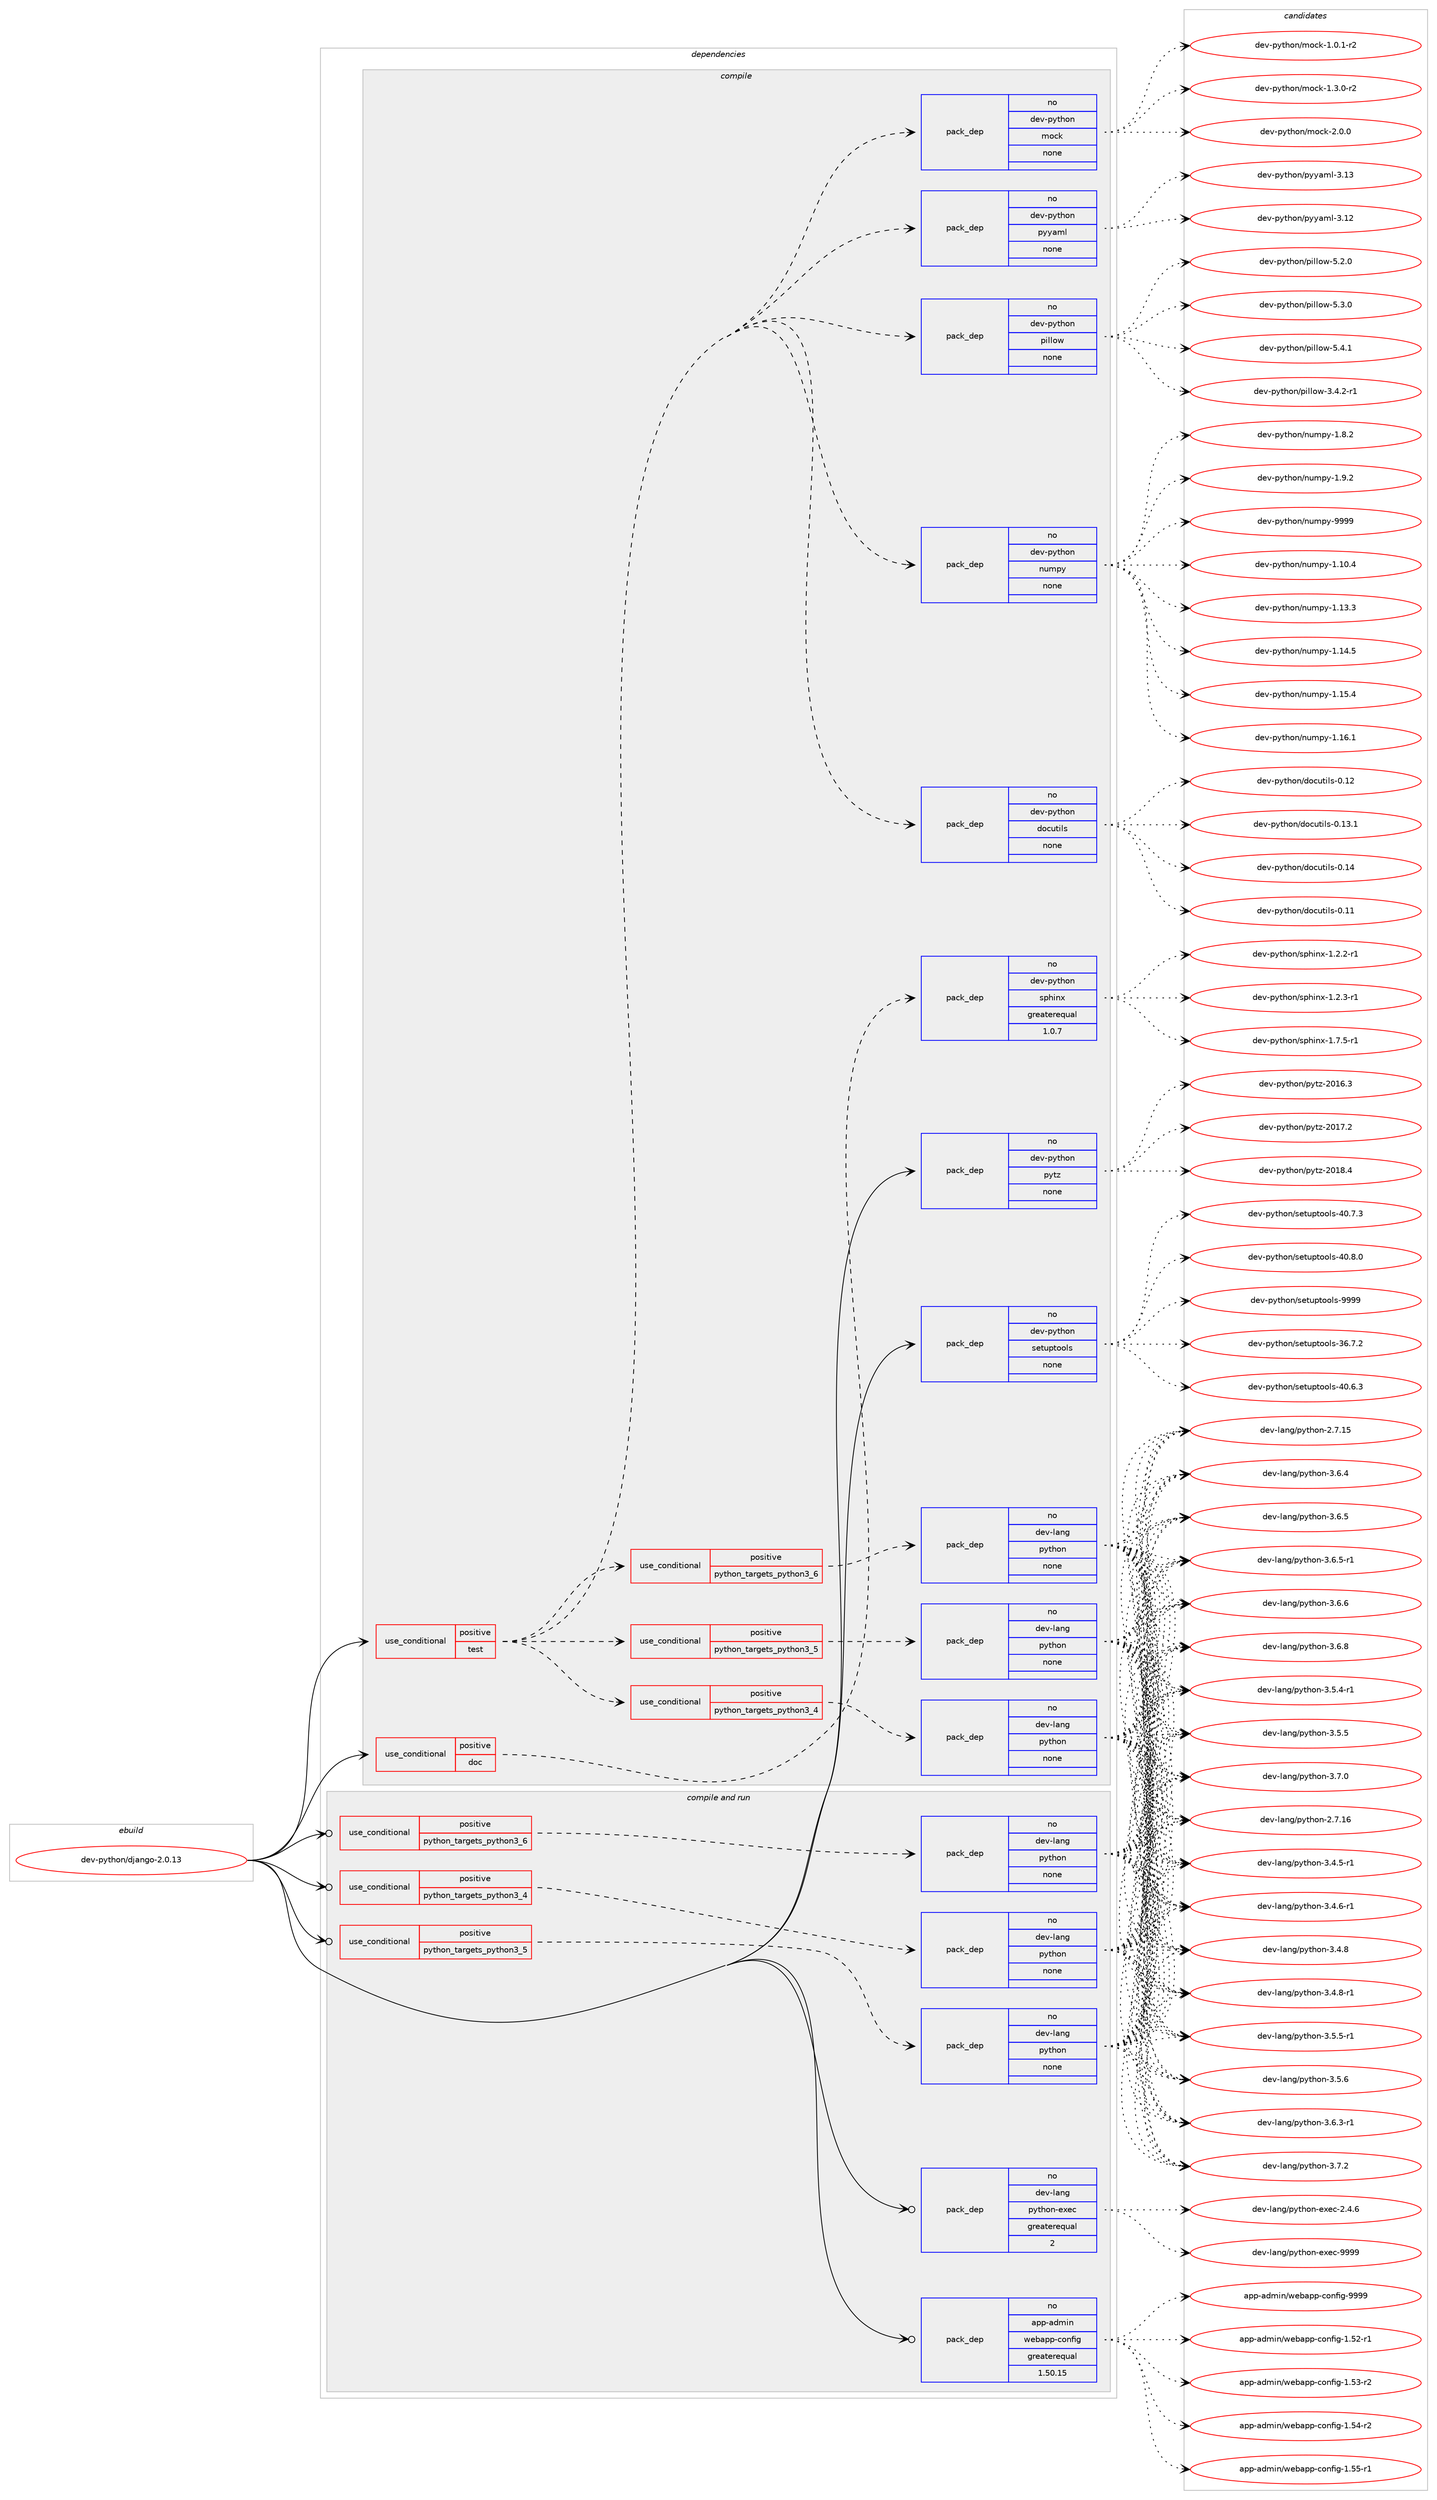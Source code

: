 digraph prolog {

# *************
# Graph options
# *************

newrank=true;
concentrate=true;
compound=true;
graph [rankdir=LR,fontname=Helvetica,fontsize=10,ranksep=1.5];#, ranksep=2.5, nodesep=0.2];
edge  [arrowhead=vee];
node  [fontname=Helvetica,fontsize=10];

# **********
# The ebuild
# **********

subgraph cluster_leftcol {
color=gray;
rank=same;
label=<<i>ebuild</i>>;
id [label="dev-python/django-2.0.13", color=red, width=4, href="../dev-python/django-2.0.13.svg"];
}

# ****************
# The dependencies
# ****************

subgraph cluster_midcol {
color=gray;
label=<<i>dependencies</i>>;
subgraph cluster_compile {
fillcolor="#eeeeee";
style=filled;
label=<<i>compile</i>>;
subgraph cond373307 {
dependency1406072 [label=<<TABLE BORDER="0" CELLBORDER="1" CELLSPACING="0" CELLPADDING="4"><TR><TD ROWSPAN="3" CELLPADDING="10">use_conditional</TD></TR><TR><TD>positive</TD></TR><TR><TD>doc</TD></TR></TABLE>>, shape=none, color=red];
subgraph pack1009509 {
dependency1406073 [label=<<TABLE BORDER="0" CELLBORDER="1" CELLSPACING="0" CELLPADDING="4" WIDTH="220"><TR><TD ROWSPAN="6" CELLPADDING="30">pack_dep</TD></TR><TR><TD WIDTH="110">no</TD></TR><TR><TD>dev-python</TD></TR><TR><TD>sphinx</TD></TR><TR><TD>greaterequal</TD></TR><TR><TD>1.0.7</TD></TR></TABLE>>, shape=none, color=blue];
}
dependency1406072:e -> dependency1406073:w [weight=20,style="dashed",arrowhead="vee"];
}
id:e -> dependency1406072:w [weight=20,style="solid",arrowhead="vee"];
subgraph cond373308 {
dependency1406074 [label=<<TABLE BORDER="0" CELLBORDER="1" CELLSPACING="0" CELLPADDING="4"><TR><TD ROWSPAN="3" CELLPADDING="10">use_conditional</TD></TR><TR><TD>positive</TD></TR><TR><TD>test</TD></TR></TABLE>>, shape=none, color=red];
subgraph cond373309 {
dependency1406075 [label=<<TABLE BORDER="0" CELLBORDER="1" CELLSPACING="0" CELLPADDING="4"><TR><TD ROWSPAN="3" CELLPADDING="10">use_conditional</TD></TR><TR><TD>positive</TD></TR><TR><TD>python_targets_python3_4</TD></TR></TABLE>>, shape=none, color=red];
subgraph pack1009510 {
dependency1406076 [label=<<TABLE BORDER="0" CELLBORDER="1" CELLSPACING="0" CELLPADDING="4" WIDTH="220"><TR><TD ROWSPAN="6" CELLPADDING="30">pack_dep</TD></TR><TR><TD WIDTH="110">no</TD></TR><TR><TD>dev-lang</TD></TR><TR><TD>python</TD></TR><TR><TD>none</TD></TR><TR><TD></TD></TR></TABLE>>, shape=none, color=blue];
}
dependency1406075:e -> dependency1406076:w [weight=20,style="dashed",arrowhead="vee"];
}
dependency1406074:e -> dependency1406075:w [weight=20,style="dashed",arrowhead="vee"];
subgraph cond373310 {
dependency1406077 [label=<<TABLE BORDER="0" CELLBORDER="1" CELLSPACING="0" CELLPADDING="4"><TR><TD ROWSPAN="3" CELLPADDING="10">use_conditional</TD></TR><TR><TD>positive</TD></TR><TR><TD>python_targets_python3_5</TD></TR></TABLE>>, shape=none, color=red];
subgraph pack1009511 {
dependency1406078 [label=<<TABLE BORDER="0" CELLBORDER="1" CELLSPACING="0" CELLPADDING="4" WIDTH="220"><TR><TD ROWSPAN="6" CELLPADDING="30">pack_dep</TD></TR><TR><TD WIDTH="110">no</TD></TR><TR><TD>dev-lang</TD></TR><TR><TD>python</TD></TR><TR><TD>none</TD></TR><TR><TD></TD></TR></TABLE>>, shape=none, color=blue];
}
dependency1406077:e -> dependency1406078:w [weight=20,style="dashed",arrowhead="vee"];
}
dependency1406074:e -> dependency1406077:w [weight=20,style="dashed",arrowhead="vee"];
subgraph cond373311 {
dependency1406079 [label=<<TABLE BORDER="0" CELLBORDER="1" CELLSPACING="0" CELLPADDING="4"><TR><TD ROWSPAN="3" CELLPADDING="10">use_conditional</TD></TR><TR><TD>positive</TD></TR><TR><TD>python_targets_python3_6</TD></TR></TABLE>>, shape=none, color=red];
subgraph pack1009512 {
dependency1406080 [label=<<TABLE BORDER="0" CELLBORDER="1" CELLSPACING="0" CELLPADDING="4" WIDTH="220"><TR><TD ROWSPAN="6" CELLPADDING="30">pack_dep</TD></TR><TR><TD WIDTH="110">no</TD></TR><TR><TD>dev-lang</TD></TR><TR><TD>python</TD></TR><TR><TD>none</TD></TR><TR><TD></TD></TR></TABLE>>, shape=none, color=blue];
}
dependency1406079:e -> dependency1406080:w [weight=20,style="dashed",arrowhead="vee"];
}
dependency1406074:e -> dependency1406079:w [weight=20,style="dashed",arrowhead="vee"];
subgraph pack1009513 {
dependency1406081 [label=<<TABLE BORDER="0" CELLBORDER="1" CELLSPACING="0" CELLPADDING="4" WIDTH="220"><TR><TD ROWSPAN="6" CELLPADDING="30">pack_dep</TD></TR><TR><TD WIDTH="110">no</TD></TR><TR><TD>dev-python</TD></TR><TR><TD>docutils</TD></TR><TR><TD>none</TD></TR><TR><TD></TD></TR></TABLE>>, shape=none, color=blue];
}
dependency1406074:e -> dependency1406081:w [weight=20,style="dashed",arrowhead="vee"];
subgraph pack1009514 {
dependency1406082 [label=<<TABLE BORDER="0" CELLBORDER="1" CELLSPACING="0" CELLPADDING="4" WIDTH="220"><TR><TD ROWSPAN="6" CELLPADDING="30">pack_dep</TD></TR><TR><TD WIDTH="110">no</TD></TR><TR><TD>dev-python</TD></TR><TR><TD>numpy</TD></TR><TR><TD>none</TD></TR><TR><TD></TD></TR></TABLE>>, shape=none, color=blue];
}
dependency1406074:e -> dependency1406082:w [weight=20,style="dashed",arrowhead="vee"];
subgraph pack1009515 {
dependency1406083 [label=<<TABLE BORDER="0" CELLBORDER="1" CELLSPACING="0" CELLPADDING="4" WIDTH="220"><TR><TD ROWSPAN="6" CELLPADDING="30">pack_dep</TD></TR><TR><TD WIDTH="110">no</TD></TR><TR><TD>dev-python</TD></TR><TR><TD>pillow</TD></TR><TR><TD>none</TD></TR><TR><TD></TD></TR></TABLE>>, shape=none, color=blue];
}
dependency1406074:e -> dependency1406083:w [weight=20,style="dashed",arrowhead="vee"];
subgraph pack1009516 {
dependency1406084 [label=<<TABLE BORDER="0" CELLBORDER="1" CELLSPACING="0" CELLPADDING="4" WIDTH="220"><TR><TD ROWSPAN="6" CELLPADDING="30">pack_dep</TD></TR><TR><TD WIDTH="110">no</TD></TR><TR><TD>dev-python</TD></TR><TR><TD>pyyaml</TD></TR><TR><TD>none</TD></TR><TR><TD></TD></TR></TABLE>>, shape=none, color=blue];
}
dependency1406074:e -> dependency1406084:w [weight=20,style="dashed",arrowhead="vee"];
subgraph pack1009517 {
dependency1406085 [label=<<TABLE BORDER="0" CELLBORDER="1" CELLSPACING="0" CELLPADDING="4" WIDTH="220"><TR><TD ROWSPAN="6" CELLPADDING="30">pack_dep</TD></TR><TR><TD WIDTH="110">no</TD></TR><TR><TD>dev-python</TD></TR><TR><TD>mock</TD></TR><TR><TD>none</TD></TR><TR><TD></TD></TR></TABLE>>, shape=none, color=blue];
}
dependency1406074:e -> dependency1406085:w [weight=20,style="dashed",arrowhead="vee"];
}
id:e -> dependency1406074:w [weight=20,style="solid",arrowhead="vee"];
subgraph pack1009518 {
dependency1406086 [label=<<TABLE BORDER="0" CELLBORDER="1" CELLSPACING="0" CELLPADDING="4" WIDTH="220"><TR><TD ROWSPAN="6" CELLPADDING="30">pack_dep</TD></TR><TR><TD WIDTH="110">no</TD></TR><TR><TD>dev-python</TD></TR><TR><TD>pytz</TD></TR><TR><TD>none</TD></TR><TR><TD></TD></TR></TABLE>>, shape=none, color=blue];
}
id:e -> dependency1406086:w [weight=20,style="solid",arrowhead="vee"];
subgraph pack1009519 {
dependency1406087 [label=<<TABLE BORDER="0" CELLBORDER="1" CELLSPACING="0" CELLPADDING="4" WIDTH="220"><TR><TD ROWSPAN="6" CELLPADDING="30">pack_dep</TD></TR><TR><TD WIDTH="110">no</TD></TR><TR><TD>dev-python</TD></TR><TR><TD>setuptools</TD></TR><TR><TD>none</TD></TR><TR><TD></TD></TR></TABLE>>, shape=none, color=blue];
}
id:e -> dependency1406087:w [weight=20,style="solid",arrowhead="vee"];
}
subgraph cluster_compileandrun {
fillcolor="#eeeeee";
style=filled;
label=<<i>compile and run</i>>;
subgraph cond373312 {
dependency1406088 [label=<<TABLE BORDER="0" CELLBORDER="1" CELLSPACING="0" CELLPADDING="4"><TR><TD ROWSPAN="3" CELLPADDING="10">use_conditional</TD></TR><TR><TD>positive</TD></TR><TR><TD>python_targets_python3_4</TD></TR></TABLE>>, shape=none, color=red];
subgraph pack1009520 {
dependency1406089 [label=<<TABLE BORDER="0" CELLBORDER="1" CELLSPACING="0" CELLPADDING="4" WIDTH="220"><TR><TD ROWSPAN="6" CELLPADDING="30">pack_dep</TD></TR><TR><TD WIDTH="110">no</TD></TR><TR><TD>dev-lang</TD></TR><TR><TD>python</TD></TR><TR><TD>none</TD></TR><TR><TD></TD></TR></TABLE>>, shape=none, color=blue];
}
dependency1406088:e -> dependency1406089:w [weight=20,style="dashed",arrowhead="vee"];
}
id:e -> dependency1406088:w [weight=20,style="solid",arrowhead="odotvee"];
subgraph cond373313 {
dependency1406090 [label=<<TABLE BORDER="0" CELLBORDER="1" CELLSPACING="0" CELLPADDING="4"><TR><TD ROWSPAN="3" CELLPADDING="10">use_conditional</TD></TR><TR><TD>positive</TD></TR><TR><TD>python_targets_python3_5</TD></TR></TABLE>>, shape=none, color=red];
subgraph pack1009521 {
dependency1406091 [label=<<TABLE BORDER="0" CELLBORDER="1" CELLSPACING="0" CELLPADDING="4" WIDTH="220"><TR><TD ROWSPAN="6" CELLPADDING="30">pack_dep</TD></TR><TR><TD WIDTH="110">no</TD></TR><TR><TD>dev-lang</TD></TR><TR><TD>python</TD></TR><TR><TD>none</TD></TR><TR><TD></TD></TR></TABLE>>, shape=none, color=blue];
}
dependency1406090:e -> dependency1406091:w [weight=20,style="dashed",arrowhead="vee"];
}
id:e -> dependency1406090:w [weight=20,style="solid",arrowhead="odotvee"];
subgraph cond373314 {
dependency1406092 [label=<<TABLE BORDER="0" CELLBORDER="1" CELLSPACING="0" CELLPADDING="4"><TR><TD ROWSPAN="3" CELLPADDING="10">use_conditional</TD></TR><TR><TD>positive</TD></TR><TR><TD>python_targets_python3_6</TD></TR></TABLE>>, shape=none, color=red];
subgraph pack1009522 {
dependency1406093 [label=<<TABLE BORDER="0" CELLBORDER="1" CELLSPACING="0" CELLPADDING="4" WIDTH="220"><TR><TD ROWSPAN="6" CELLPADDING="30">pack_dep</TD></TR><TR><TD WIDTH="110">no</TD></TR><TR><TD>dev-lang</TD></TR><TR><TD>python</TD></TR><TR><TD>none</TD></TR><TR><TD></TD></TR></TABLE>>, shape=none, color=blue];
}
dependency1406092:e -> dependency1406093:w [weight=20,style="dashed",arrowhead="vee"];
}
id:e -> dependency1406092:w [weight=20,style="solid",arrowhead="odotvee"];
subgraph pack1009523 {
dependency1406094 [label=<<TABLE BORDER="0" CELLBORDER="1" CELLSPACING="0" CELLPADDING="4" WIDTH="220"><TR><TD ROWSPAN="6" CELLPADDING="30">pack_dep</TD></TR><TR><TD WIDTH="110">no</TD></TR><TR><TD>app-admin</TD></TR><TR><TD>webapp-config</TD></TR><TR><TD>greaterequal</TD></TR><TR><TD>1.50.15</TD></TR></TABLE>>, shape=none, color=blue];
}
id:e -> dependency1406094:w [weight=20,style="solid",arrowhead="odotvee"];
subgraph pack1009524 {
dependency1406095 [label=<<TABLE BORDER="0" CELLBORDER="1" CELLSPACING="0" CELLPADDING="4" WIDTH="220"><TR><TD ROWSPAN="6" CELLPADDING="30">pack_dep</TD></TR><TR><TD WIDTH="110">no</TD></TR><TR><TD>dev-lang</TD></TR><TR><TD>python-exec</TD></TR><TR><TD>greaterequal</TD></TR><TR><TD>2</TD></TR></TABLE>>, shape=none, color=blue];
}
id:e -> dependency1406095:w [weight=20,style="solid",arrowhead="odotvee"];
}
subgraph cluster_run {
fillcolor="#eeeeee";
style=filled;
label=<<i>run</i>>;
}
}

# **************
# The candidates
# **************

subgraph cluster_choices {
rank=same;
color=gray;
label=<<i>candidates</i>>;

subgraph choice1009509 {
color=black;
nodesep=1;
choice10010111845112121116104111110471151121041051101204549465046504511449 [label="dev-python/sphinx-1.2.2-r1", color=red, width=4,href="../dev-python/sphinx-1.2.2-r1.svg"];
choice10010111845112121116104111110471151121041051101204549465046514511449 [label="dev-python/sphinx-1.2.3-r1", color=red, width=4,href="../dev-python/sphinx-1.2.3-r1.svg"];
choice10010111845112121116104111110471151121041051101204549465546534511449 [label="dev-python/sphinx-1.7.5-r1", color=red, width=4,href="../dev-python/sphinx-1.7.5-r1.svg"];
dependency1406073:e -> choice10010111845112121116104111110471151121041051101204549465046504511449:w [style=dotted,weight="100"];
dependency1406073:e -> choice10010111845112121116104111110471151121041051101204549465046514511449:w [style=dotted,weight="100"];
dependency1406073:e -> choice10010111845112121116104111110471151121041051101204549465546534511449:w [style=dotted,weight="100"];
}
subgraph choice1009510 {
color=black;
nodesep=1;
choice10010111845108971101034711212111610411111045504655464953 [label="dev-lang/python-2.7.15", color=red, width=4,href="../dev-lang/python-2.7.15.svg"];
choice10010111845108971101034711212111610411111045504655464954 [label="dev-lang/python-2.7.16", color=red, width=4,href="../dev-lang/python-2.7.16.svg"];
choice1001011184510897110103471121211161041111104551465246534511449 [label="dev-lang/python-3.4.5-r1", color=red, width=4,href="../dev-lang/python-3.4.5-r1.svg"];
choice1001011184510897110103471121211161041111104551465246544511449 [label="dev-lang/python-3.4.6-r1", color=red, width=4,href="../dev-lang/python-3.4.6-r1.svg"];
choice100101118451089711010347112121116104111110455146524656 [label="dev-lang/python-3.4.8", color=red, width=4,href="../dev-lang/python-3.4.8.svg"];
choice1001011184510897110103471121211161041111104551465246564511449 [label="dev-lang/python-3.4.8-r1", color=red, width=4,href="../dev-lang/python-3.4.8-r1.svg"];
choice1001011184510897110103471121211161041111104551465346524511449 [label="dev-lang/python-3.5.4-r1", color=red, width=4,href="../dev-lang/python-3.5.4-r1.svg"];
choice100101118451089711010347112121116104111110455146534653 [label="dev-lang/python-3.5.5", color=red, width=4,href="../dev-lang/python-3.5.5.svg"];
choice1001011184510897110103471121211161041111104551465346534511449 [label="dev-lang/python-3.5.5-r1", color=red, width=4,href="../dev-lang/python-3.5.5-r1.svg"];
choice100101118451089711010347112121116104111110455146534654 [label="dev-lang/python-3.5.6", color=red, width=4,href="../dev-lang/python-3.5.6.svg"];
choice1001011184510897110103471121211161041111104551465446514511449 [label="dev-lang/python-3.6.3-r1", color=red, width=4,href="../dev-lang/python-3.6.3-r1.svg"];
choice100101118451089711010347112121116104111110455146544652 [label="dev-lang/python-3.6.4", color=red, width=4,href="../dev-lang/python-3.6.4.svg"];
choice100101118451089711010347112121116104111110455146544653 [label="dev-lang/python-3.6.5", color=red, width=4,href="../dev-lang/python-3.6.5.svg"];
choice1001011184510897110103471121211161041111104551465446534511449 [label="dev-lang/python-3.6.5-r1", color=red, width=4,href="../dev-lang/python-3.6.5-r1.svg"];
choice100101118451089711010347112121116104111110455146544654 [label="dev-lang/python-3.6.6", color=red, width=4,href="../dev-lang/python-3.6.6.svg"];
choice100101118451089711010347112121116104111110455146544656 [label="dev-lang/python-3.6.8", color=red, width=4,href="../dev-lang/python-3.6.8.svg"];
choice100101118451089711010347112121116104111110455146554648 [label="dev-lang/python-3.7.0", color=red, width=4,href="../dev-lang/python-3.7.0.svg"];
choice100101118451089711010347112121116104111110455146554650 [label="dev-lang/python-3.7.2", color=red, width=4,href="../dev-lang/python-3.7.2.svg"];
dependency1406076:e -> choice10010111845108971101034711212111610411111045504655464953:w [style=dotted,weight="100"];
dependency1406076:e -> choice10010111845108971101034711212111610411111045504655464954:w [style=dotted,weight="100"];
dependency1406076:e -> choice1001011184510897110103471121211161041111104551465246534511449:w [style=dotted,weight="100"];
dependency1406076:e -> choice1001011184510897110103471121211161041111104551465246544511449:w [style=dotted,weight="100"];
dependency1406076:e -> choice100101118451089711010347112121116104111110455146524656:w [style=dotted,weight="100"];
dependency1406076:e -> choice1001011184510897110103471121211161041111104551465246564511449:w [style=dotted,weight="100"];
dependency1406076:e -> choice1001011184510897110103471121211161041111104551465346524511449:w [style=dotted,weight="100"];
dependency1406076:e -> choice100101118451089711010347112121116104111110455146534653:w [style=dotted,weight="100"];
dependency1406076:e -> choice1001011184510897110103471121211161041111104551465346534511449:w [style=dotted,weight="100"];
dependency1406076:e -> choice100101118451089711010347112121116104111110455146534654:w [style=dotted,weight="100"];
dependency1406076:e -> choice1001011184510897110103471121211161041111104551465446514511449:w [style=dotted,weight="100"];
dependency1406076:e -> choice100101118451089711010347112121116104111110455146544652:w [style=dotted,weight="100"];
dependency1406076:e -> choice100101118451089711010347112121116104111110455146544653:w [style=dotted,weight="100"];
dependency1406076:e -> choice1001011184510897110103471121211161041111104551465446534511449:w [style=dotted,weight="100"];
dependency1406076:e -> choice100101118451089711010347112121116104111110455146544654:w [style=dotted,weight="100"];
dependency1406076:e -> choice100101118451089711010347112121116104111110455146544656:w [style=dotted,weight="100"];
dependency1406076:e -> choice100101118451089711010347112121116104111110455146554648:w [style=dotted,weight="100"];
dependency1406076:e -> choice100101118451089711010347112121116104111110455146554650:w [style=dotted,weight="100"];
}
subgraph choice1009511 {
color=black;
nodesep=1;
choice10010111845108971101034711212111610411111045504655464953 [label="dev-lang/python-2.7.15", color=red, width=4,href="../dev-lang/python-2.7.15.svg"];
choice10010111845108971101034711212111610411111045504655464954 [label="dev-lang/python-2.7.16", color=red, width=4,href="../dev-lang/python-2.7.16.svg"];
choice1001011184510897110103471121211161041111104551465246534511449 [label="dev-lang/python-3.4.5-r1", color=red, width=4,href="../dev-lang/python-3.4.5-r1.svg"];
choice1001011184510897110103471121211161041111104551465246544511449 [label="dev-lang/python-3.4.6-r1", color=red, width=4,href="../dev-lang/python-3.4.6-r1.svg"];
choice100101118451089711010347112121116104111110455146524656 [label="dev-lang/python-3.4.8", color=red, width=4,href="../dev-lang/python-3.4.8.svg"];
choice1001011184510897110103471121211161041111104551465246564511449 [label="dev-lang/python-3.4.8-r1", color=red, width=4,href="../dev-lang/python-3.4.8-r1.svg"];
choice1001011184510897110103471121211161041111104551465346524511449 [label="dev-lang/python-3.5.4-r1", color=red, width=4,href="../dev-lang/python-3.5.4-r1.svg"];
choice100101118451089711010347112121116104111110455146534653 [label="dev-lang/python-3.5.5", color=red, width=4,href="../dev-lang/python-3.5.5.svg"];
choice1001011184510897110103471121211161041111104551465346534511449 [label="dev-lang/python-3.5.5-r1", color=red, width=4,href="../dev-lang/python-3.5.5-r1.svg"];
choice100101118451089711010347112121116104111110455146534654 [label="dev-lang/python-3.5.6", color=red, width=4,href="../dev-lang/python-3.5.6.svg"];
choice1001011184510897110103471121211161041111104551465446514511449 [label="dev-lang/python-3.6.3-r1", color=red, width=4,href="../dev-lang/python-3.6.3-r1.svg"];
choice100101118451089711010347112121116104111110455146544652 [label="dev-lang/python-3.6.4", color=red, width=4,href="../dev-lang/python-3.6.4.svg"];
choice100101118451089711010347112121116104111110455146544653 [label="dev-lang/python-3.6.5", color=red, width=4,href="../dev-lang/python-3.6.5.svg"];
choice1001011184510897110103471121211161041111104551465446534511449 [label="dev-lang/python-3.6.5-r1", color=red, width=4,href="../dev-lang/python-3.6.5-r1.svg"];
choice100101118451089711010347112121116104111110455146544654 [label="dev-lang/python-3.6.6", color=red, width=4,href="../dev-lang/python-3.6.6.svg"];
choice100101118451089711010347112121116104111110455146544656 [label="dev-lang/python-3.6.8", color=red, width=4,href="../dev-lang/python-3.6.8.svg"];
choice100101118451089711010347112121116104111110455146554648 [label="dev-lang/python-3.7.0", color=red, width=4,href="../dev-lang/python-3.7.0.svg"];
choice100101118451089711010347112121116104111110455146554650 [label="dev-lang/python-3.7.2", color=red, width=4,href="../dev-lang/python-3.7.2.svg"];
dependency1406078:e -> choice10010111845108971101034711212111610411111045504655464953:w [style=dotted,weight="100"];
dependency1406078:e -> choice10010111845108971101034711212111610411111045504655464954:w [style=dotted,weight="100"];
dependency1406078:e -> choice1001011184510897110103471121211161041111104551465246534511449:w [style=dotted,weight="100"];
dependency1406078:e -> choice1001011184510897110103471121211161041111104551465246544511449:w [style=dotted,weight="100"];
dependency1406078:e -> choice100101118451089711010347112121116104111110455146524656:w [style=dotted,weight="100"];
dependency1406078:e -> choice1001011184510897110103471121211161041111104551465246564511449:w [style=dotted,weight="100"];
dependency1406078:e -> choice1001011184510897110103471121211161041111104551465346524511449:w [style=dotted,weight="100"];
dependency1406078:e -> choice100101118451089711010347112121116104111110455146534653:w [style=dotted,weight="100"];
dependency1406078:e -> choice1001011184510897110103471121211161041111104551465346534511449:w [style=dotted,weight="100"];
dependency1406078:e -> choice100101118451089711010347112121116104111110455146534654:w [style=dotted,weight="100"];
dependency1406078:e -> choice1001011184510897110103471121211161041111104551465446514511449:w [style=dotted,weight="100"];
dependency1406078:e -> choice100101118451089711010347112121116104111110455146544652:w [style=dotted,weight="100"];
dependency1406078:e -> choice100101118451089711010347112121116104111110455146544653:w [style=dotted,weight="100"];
dependency1406078:e -> choice1001011184510897110103471121211161041111104551465446534511449:w [style=dotted,weight="100"];
dependency1406078:e -> choice100101118451089711010347112121116104111110455146544654:w [style=dotted,weight="100"];
dependency1406078:e -> choice100101118451089711010347112121116104111110455146544656:w [style=dotted,weight="100"];
dependency1406078:e -> choice100101118451089711010347112121116104111110455146554648:w [style=dotted,weight="100"];
dependency1406078:e -> choice100101118451089711010347112121116104111110455146554650:w [style=dotted,weight="100"];
}
subgraph choice1009512 {
color=black;
nodesep=1;
choice10010111845108971101034711212111610411111045504655464953 [label="dev-lang/python-2.7.15", color=red, width=4,href="../dev-lang/python-2.7.15.svg"];
choice10010111845108971101034711212111610411111045504655464954 [label="dev-lang/python-2.7.16", color=red, width=4,href="../dev-lang/python-2.7.16.svg"];
choice1001011184510897110103471121211161041111104551465246534511449 [label="dev-lang/python-3.4.5-r1", color=red, width=4,href="../dev-lang/python-3.4.5-r1.svg"];
choice1001011184510897110103471121211161041111104551465246544511449 [label="dev-lang/python-3.4.6-r1", color=red, width=4,href="../dev-lang/python-3.4.6-r1.svg"];
choice100101118451089711010347112121116104111110455146524656 [label="dev-lang/python-3.4.8", color=red, width=4,href="../dev-lang/python-3.4.8.svg"];
choice1001011184510897110103471121211161041111104551465246564511449 [label="dev-lang/python-3.4.8-r1", color=red, width=4,href="../dev-lang/python-3.4.8-r1.svg"];
choice1001011184510897110103471121211161041111104551465346524511449 [label="dev-lang/python-3.5.4-r1", color=red, width=4,href="../dev-lang/python-3.5.4-r1.svg"];
choice100101118451089711010347112121116104111110455146534653 [label="dev-lang/python-3.5.5", color=red, width=4,href="../dev-lang/python-3.5.5.svg"];
choice1001011184510897110103471121211161041111104551465346534511449 [label="dev-lang/python-3.5.5-r1", color=red, width=4,href="../dev-lang/python-3.5.5-r1.svg"];
choice100101118451089711010347112121116104111110455146534654 [label="dev-lang/python-3.5.6", color=red, width=4,href="../dev-lang/python-3.5.6.svg"];
choice1001011184510897110103471121211161041111104551465446514511449 [label="dev-lang/python-3.6.3-r1", color=red, width=4,href="../dev-lang/python-3.6.3-r1.svg"];
choice100101118451089711010347112121116104111110455146544652 [label="dev-lang/python-3.6.4", color=red, width=4,href="../dev-lang/python-3.6.4.svg"];
choice100101118451089711010347112121116104111110455146544653 [label="dev-lang/python-3.6.5", color=red, width=4,href="../dev-lang/python-3.6.5.svg"];
choice1001011184510897110103471121211161041111104551465446534511449 [label="dev-lang/python-3.6.5-r1", color=red, width=4,href="../dev-lang/python-3.6.5-r1.svg"];
choice100101118451089711010347112121116104111110455146544654 [label="dev-lang/python-3.6.6", color=red, width=4,href="../dev-lang/python-3.6.6.svg"];
choice100101118451089711010347112121116104111110455146544656 [label="dev-lang/python-3.6.8", color=red, width=4,href="../dev-lang/python-3.6.8.svg"];
choice100101118451089711010347112121116104111110455146554648 [label="dev-lang/python-3.7.0", color=red, width=4,href="../dev-lang/python-3.7.0.svg"];
choice100101118451089711010347112121116104111110455146554650 [label="dev-lang/python-3.7.2", color=red, width=4,href="../dev-lang/python-3.7.2.svg"];
dependency1406080:e -> choice10010111845108971101034711212111610411111045504655464953:w [style=dotted,weight="100"];
dependency1406080:e -> choice10010111845108971101034711212111610411111045504655464954:w [style=dotted,weight="100"];
dependency1406080:e -> choice1001011184510897110103471121211161041111104551465246534511449:w [style=dotted,weight="100"];
dependency1406080:e -> choice1001011184510897110103471121211161041111104551465246544511449:w [style=dotted,weight="100"];
dependency1406080:e -> choice100101118451089711010347112121116104111110455146524656:w [style=dotted,weight="100"];
dependency1406080:e -> choice1001011184510897110103471121211161041111104551465246564511449:w [style=dotted,weight="100"];
dependency1406080:e -> choice1001011184510897110103471121211161041111104551465346524511449:w [style=dotted,weight="100"];
dependency1406080:e -> choice100101118451089711010347112121116104111110455146534653:w [style=dotted,weight="100"];
dependency1406080:e -> choice1001011184510897110103471121211161041111104551465346534511449:w [style=dotted,weight="100"];
dependency1406080:e -> choice100101118451089711010347112121116104111110455146534654:w [style=dotted,weight="100"];
dependency1406080:e -> choice1001011184510897110103471121211161041111104551465446514511449:w [style=dotted,weight="100"];
dependency1406080:e -> choice100101118451089711010347112121116104111110455146544652:w [style=dotted,weight="100"];
dependency1406080:e -> choice100101118451089711010347112121116104111110455146544653:w [style=dotted,weight="100"];
dependency1406080:e -> choice1001011184510897110103471121211161041111104551465446534511449:w [style=dotted,weight="100"];
dependency1406080:e -> choice100101118451089711010347112121116104111110455146544654:w [style=dotted,weight="100"];
dependency1406080:e -> choice100101118451089711010347112121116104111110455146544656:w [style=dotted,weight="100"];
dependency1406080:e -> choice100101118451089711010347112121116104111110455146554648:w [style=dotted,weight="100"];
dependency1406080:e -> choice100101118451089711010347112121116104111110455146554650:w [style=dotted,weight="100"];
}
subgraph choice1009513 {
color=black;
nodesep=1;
choice1001011184511212111610411111047100111991171161051081154548464949 [label="dev-python/docutils-0.11", color=red, width=4,href="../dev-python/docutils-0.11.svg"];
choice1001011184511212111610411111047100111991171161051081154548464950 [label="dev-python/docutils-0.12", color=red, width=4,href="../dev-python/docutils-0.12.svg"];
choice10010111845112121116104111110471001119911711610510811545484649514649 [label="dev-python/docutils-0.13.1", color=red, width=4,href="../dev-python/docutils-0.13.1.svg"];
choice1001011184511212111610411111047100111991171161051081154548464952 [label="dev-python/docutils-0.14", color=red, width=4,href="../dev-python/docutils-0.14.svg"];
dependency1406081:e -> choice1001011184511212111610411111047100111991171161051081154548464949:w [style=dotted,weight="100"];
dependency1406081:e -> choice1001011184511212111610411111047100111991171161051081154548464950:w [style=dotted,weight="100"];
dependency1406081:e -> choice10010111845112121116104111110471001119911711610510811545484649514649:w [style=dotted,weight="100"];
dependency1406081:e -> choice1001011184511212111610411111047100111991171161051081154548464952:w [style=dotted,weight="100"];
}
subgraph choice1009514 {
color=black;
nodesep=1;
choice100101118451121211161041111104711011710911212145494649484652 [label="dev-python/numpy-1.10.4", color=red, width=4,href="../dev-python/numpy-1.10.4.svg"];
choice100101118451121211161041111104711011710911212145494649514651 [label="dev-python/numpy-1.13.3", color=red, width=4,href="../dev-python/numpy-1.13.3.svg"];
choice100101118451121211161041111104711011710911212145494649524653 [label="dev-python/numpy-1.14.5", color=red, width=4,href="../dev-python/numpy-1.14.5.svg"];
choice100101118451121211161041111104711011710911212145494649534652 [label="dev-python/numpy-1.15.4", color=red, width=4,href="../dev-python/numpy-1.15.4.svg"];
choice100101118451121211161041111104711011710911212145494649544649 [label="dev-python/numpy-1.16.1", color=red, width=4,href="../dev-python/numpy-1.16.1.svg"];
choice1001011184511212111610411111047110117109112121454946564650 [label="dev-python/numpy-1.8.2", color=red, width=4,href="../dev-python/numpy-1.8.2.svg"];
choice1001011184511212111610411111047110117109112121454946574650 [label="dev-python/numpy-1.9.2", color=red, width=4,href="../dev-python/numpy-1.9.2.svg"];
choice10010111845112121116104111110471101171091121214557575757 [label="dev-python/numpy-9999", color=red, width=4,href="../dev-python/numpy-9999.svg"];
dependency1406082:e -> choice100101118451121211161041111104711011710911212145494649484652:w [style=dotted,weight="100"];
dependency1406082:e -> choice100101118451121211161041111104711011710911212145494649514651:w [style=dotted,weight="100"];
dependency1406082:e -> choice100101118451121211161041111104711011710911212145494649524653:w [style=dotted,weight="100"];
dependency1406082:e -> choice100101118451121211161041111104711011710911212145494649534652:w [style=dotted,weight="100"];
dependency1406082:e -> choice100101118451121211161041111104711011710911212145494649544649:w [style=dotted,weight="100"];
dependency1406082:e -> choice1001011184511212111610411111047110117109112121454946564650:w [style=dotted,weight="100"];
dependency1406082:e -> choice1001011184511212111610411111047110117109112121454946574650:w [style=dotted,weight="100"];
dependency1406082:e -> choice10010111845112121116104111110471101171091121214557575757:w [style=dotted,weight="100"];
}
subgraph choice1009515 {
color=black;
nodesep=1;
choice10010111845112121116104111110471121051081081111194551465246504511449 [label="dev-python/pillow-3.4.2-r1", color=red, width=4,href="../dev-python/pillow-3.4.2-r1.svg"];
choice1001011184511212111610411111047112105108108111119455346504648 [label="dev-python/pillow-5.2.0", color=red, width=4,href="../dev-python/pillow-5.2.0.svg"];
choice1001011184511212111610411111047112105108108111119455346514648 [label="dev-python/pillow-5.3.0", color=red, width=4,href="../dev-python/pillow-5.3.0.svg"];
choice1001011184511212111610411111047112105108108111119455346524649 [label="dev-python/pillow-5.4.1", color=red, width=4,href="../dev-python/pillow-5.4.1.svg"];
dependency1406083:e -> choice10010111845112121116104111110471121051081081111194551465246504511449:w [style=dotted,weight="100"];
dependency1406083:e -> choice1001011184511212111610411111047112105108108111119455346504648:w [style=dotted,weight="100"];
dependency1406083:e -> choice1001011184511212111610411111047112105108108111119455346514648:w [style=dotted,weight="100"];
dependency1406083:e -> choice1001011184511212111610411111047112105108108111119455346524649:w [style=dotted,weight="100"];
}
subgraph choice1009516 {
color=black;
nodesep=1;
choice1001011184511212111610411111047112121121971091084551464950 [label="dev-python/pyyaml-3.12", color=red, width=4,href="../dev-python/pyyaml-3.12.svg"];
choice1001011184511212111610411111047112121121971091084551464951 [label="dev-python/pyyaml-3.13", color=red, width=4,href="../dev-python/pyyaml-3.13.svg"];
dependency1406084:e -> choice1001011184511212111610411111047112121121971091084551464950:w [style=dotted,weight="100"];
dependency1406084:e -> choice1001011184511212111610411111047112121121971091084551464951:w [style=dotted,weight="100"];
}
subgraph choice1009517 {
color=black;
nodesep=1;
choice1001011184511212111610411111047109111991074549464846494511450 [label="dev-python/mock-1.0.1-r2", color=red, width=4,href="../dev-python/mock-1.0.1-r2.svg"];
choice1001011184511212111610411111047109111991074549465146484511450 [label="dev-python/mock-1.3.0-r2", color=red, width=4,href="../dev-python/mock-1.3.0-r2.svg"];
choice100101118451121211161041111104710911199107455046484648 [label="dev-python/mock-2.0.0", color=red, width=4,href="../dev-python/mock-2.0.0.svg"];
dependency1406085:e -> choice1001011184511212111610411111047109111991074549464846494511450:w [style=dotted,weight="100"];
dependency1406085:e -> choice1001011184511212111610411111047109111991074549465146484511450:w [style=dotted,weight="100"];
dependency1406085:e -> choice100101118451121211161041111104710911199107455046484648:w [style=dotted,weight="100"];
}
subgraph choice1009518 {
color=black;
nodesep=1;
choice100101118451121211161041111104711212111612245504849544651 [label="dev-python/pytz-2016.3", color=red, width=4,href="../dev-python/pytz-2016.3.svg"];
choice100101118451121211161041111104711212111612245504849554650 [label="dev-python/pytz-2017.2", color=red, width=4,href="../dev-python/pytz-2017.2.svg"];
choice100101118451121211161041111104711212111612245504849564652 [label="dev-python/pytz-2018.4", color=red, width=4,href="../dev-python/pytz-2018.4.svg"];
dependency1406086:e -> choice100101118451121211161041111104711212111612245504849544651:w [style=dotted,weight="100"];
dependency1406086:e -> choice100101118451121211161041111104711212111612245504849554650:w [style=dotted,weight="100"];
dependency1406086:e -> choice100101118451121211161041111104711212111612245504849564652:w [style=dotted,weight="100"];
}
subgraph choice1009519 {
color=black;
nodesep=1;
choice100101118451121211161041111104711510111611711211611111110811545515446554650 [label="dev-python/setuptools-36.7.2", color=red, width=4,href="../dev-python/setuptools-36.7.2.svg"];
choice100101118451121211161041111104711510111611711211611111110811545524846544651 [label="dev-python/setuptools-40.6.3", color=red, width=4,href="../dev-python/setuptools-40.6.3.svg"];
choice100101118451121211161041111104711510111611711211611111110811545524846554651 [label="dev-python/setuptools-40.7.3", color=red, width=4,href="../dev-python/setuptools-40.7.3.svg"];
choice100101118451121211161041111104711510111611711211611111110811545524846564648 [label="dev-python/setuptools-40.8.0", color=red, width=4,href="../dev-python/setuptools-40.8.0.svg"];
choice10010111845112121116104111110471151011161171121161111111081154557575757 [label="dev-python/setuptools-9999", color=red, width=4,href="../dev-python/setuptools-9999.svg"];
dependency1406087:e -> choice100101118451121211161041111104711510111611711211611111110811545515446554650:w [style=dotted,weight="100"];
dependency1406087:e -> choice100101118451121211161041111104711510111611711211611111110811545524846544651:w [style=dotted,weight="100"];
dependency1406087:e -> choice100101118451121211161041111104711510111611711211611111110811545524846554651:w [style=dotted,weight="100"];
dependency1406087:e -> choice100101118451121211161041111104711510111611711211611111110811545524846564648:w [style=dotted,weight="100"];
dependency1406087:e -> choice10010111845112121116104111110471151011161171121161111111081154557575757:w [style=dotted,weight="100"];
}
subgraph choice1009520 {
color=black;
nodesep=1;
choice10010111845108971101034711212111610411111045504655464953 [label="dev-lang/python-2.7.15", color=red, width=4,href="../dev-lang/python-2.7.15.svg"];
choice10010111845108971101034711212111610411111045504655464954 [label="dev-lang/python-2.7.16", color=red, width=4,href="../dev-lang/python-2.7.16.svg"];
choice1001011184510897110103471121211161041111104551465246534511449 [label="dev-lang/python-3.4.5-r1", color=red, width=4,href="../dev-lang/python-3.4.5-r1.svg"];
choice1001011184510897110103471121211161041111104551465246544511449 [label="dev-lang/python-3.4.6-r1", color=red, width=4,href="../dev-lang/python-3.4.6-r1.svg"];
choice100101118451089711010347112121116104111110455146524656 [label="dev-lang/python-3.4.8", color=red, width=4,href="../dev-lang/python-3.4.8.svg"];
choice1001011184510897110103471121211161041111104551465246564511449 [label="dev-lang/python-3.4.8-r1", color=red, width=4,href="../dev-lang/python-3.4.8-r1.svg"];
choice1001011184510897110103471121211161041111104551465346524511449 [label="dev-lang/python-3.5.4-r1", color=red, width=4,href="../dev-lang/python-3.5.4-r1.svg"];
choice100101118451089711010347112121116104111110455146534653 [label="dev-lang/python-3.5.5", color=red, width=4,href="../dev-lang/python-3.5.5.svg"];
choice1001011184510897110103471121211161041111104551465346534511449 [label="dev-lang/python-3.5.5-r1", color=red, width=4,href="../dev-lang/python-3.5.5-r1.svg"];
choice100101118451089711010347112121116104111110455146534654 [label="dev-lang/python-3.5.6", color=red, width=4,href="../dev-lang/python-3.5.6.svg"];
choice1001011184510897110103471121211161041111104551465446514511449 [label="dev-lang/python-3.6.3-r1", color=red, width=4,href="../dev-lang/python-3.6.3-r1.svg"];
choice100101118451089711010347112121116104111110455146544652 [label="dev-lang/python-3.6.4", color=red, width=4,href="../dev-lang/python-3.6.4.svg"];
choice100101118451089711010347112121116104111110455146544653 [label="dev-lang/python-3.6.5", color=red, width=4,href="../dev-lang/python-3.6.5.svg"];
choice1001011184510897110103471121211161041111104551465446534511449 [label="dev-lang/python-3.6.5-r1", color=red, width=4,href="../dev-lang/python-3.6.5-r1.svg"];
choice100101118451089711010347112121116104111110455146544654 [label="dev-lang/python-3.6.6", color=red, width=4,href="../dev-lang/python-3.6.6.svg"];
choice100101118451089711010347112121116104111110455146544656 [label="dev-lang/python-3.6.8", color=red, width=4,href="../dev-lang/python-3.6.8.svg"];
choice100101118451089711010347112121116104111110455146554648 [label="dev-lang/python-3.7.0", color=red, width=4,href="../dev-lang/python-3.7.0.svg"];
choice100101118451089711010347112121116104111110455146554650 [label="dev-lang/python-3.7.2", color=red, width=4,href="../dev-lang/python-3.7.2.svg"];
dependency1406089:e -> choice10010111845108971101034711212111610411111045504655464953:w [style=dotted,weight="100"];
dependency1406089:e -> choice10010111845108971101034711212111610411111045504655464954:w [style=dotted,weight="100"];
dependency1406089:e -> choice1001011184510897110103471121211161041111104551465246534511449:w [style=dotted,weight="100"];
dependency1406089:e -> choice1001011184510897110103471121211161041111104551465246544511449:w [style=dotted,weight="100"];
dependency1406089:e -> choice100101118451089711010347112121116104111110455146524656:w [style=dotted,weight="100"];
dependency1406089:e -> choice1001011184510897110103471121211161041111104551465246564511449:w [style=dotted,weight="100"];
dependency1406089:e -> choice1001011184510897110103471121211161041111104551465346524511449:w [style=dotted,weight="100"];
dependency1406089:e -> choice100101118451089711010347112121116104111110455146534653:w [style=dotted,weight="100"];
dependency1406089:e -> choice1001011184510897110103471121211161041111104551465346534511449:w [style=dotted,weight="100"];
dependency1406089:e -> choice100101118451089711010347112121116104111110455146534654:w [style=dotted,weight="100"];
dependency1406089:e -> choice1001011184510897110103471121211161041111104551465446514511449:w [style=dotted,weight="100"];
dependency1406089:e -> choice100101118451089711010347112121116104111110455146544652:w [style=dotted,weight="100"];
dependency1406089:e -> choice100101118451089711010347112121116104111110455146544653:w [style=dotted,weight="100"];
dependency1406089:e -> choice1001011184510897110103471121211161041111104551465446534511449:w [style=dotted,weight="100"];
dependency1406089:e -> choice100101118451089711010347112121116104111110455146544654:w [style=dotted,weight="100"];
dependency1406089:e -> choice100101118451089711010347112121116104111110455146544656:w [style=dotted,weight="100"];
dependency1406089:e -> choice100101118451089711010347112121116104111110455146554648:w [style=dotted,weight="100"];
dependency1406089:e -> choice100101118451089711010347112121116104111110455146554650:w [style=dotted,weight="100"];
}
subgraph choice1009521 {
color=black;
nodesep=1;
choice10010111845108971101034711212111610411111045504655464953 [label="dev-lang/python-2.7.15", color=red, width=4,href="../dev-lang/python-2.7.15.svg"];
choice10010111845108971101034711212111610411111045504655464954 [label="dev-lang/python-2.7.16", color=red, width=4,href="../dev-lang/python-2.7.16.svg"];
choice1001011184510897110103471121211161041111104551465246534511449 [label="dev-lang/python-3.4.5-r1", color=red, width=4,href="../dev-lang/python-3.4.5-r1.svg"];
choice1001011184510897110103471121211161041111104551465246544511449 [label="dev-lang/python-3.4.6-r1", color=red, width=4,href="../dev-lang/python-3.4.6-r1.svg"];
choice100101118451089711010347112121116104111110455146524656 [label="dev-lang/python-3.4.8", color=red, width=4,href="../dev-lang/python-3.4.8.svg"];
choice1001011184510897110103471121211161041111104551465246564511449 [label="dev-lang/python-3.4.8-r1", color=red, width=4,href="../dev-lang/python-3.4.8-r1.svg"];
choice1001011184510897110103471121211161041111104551465346524511449 [label="dev-lang/python-3.5.4-r1", color=red, width=4,href="../dev-lang/python-3.5.4-r1.svg"];
choice100101118451089711010347112121116104111110455146534653 [label="dev-lang/python-3.5.5", color=red, width=4,href="../dev-lang/python-3.5.5.svg"];
choice1001011184510897110103471121211161041111104551465346534511449 [label="dev-lang/python-3.5.5-r1", color=red, width=4,href="../dev-lang/python-3.5.5-r1.svg"];
choice100101118451089711010347112121116104111110455146534654 [label="dev-lang/python-3.5.6", color=red, width=4,href="../dev-lang/python-3.5.6.svg"];
choice1001011184510897110103471121211161041111104551465446514511449 [label="dev-lang/python-3.6.3-r1", color=red, width=4,href="../dev-lang/python-3.6.3-r1.svg"];
choice100101118451089711010347112121116104111110455146544652 [label="dev-lang/python-3.6.4", color=red, width=4,href="../dev-lang/python-3.6.4.svg"];
choice100101118451089711010347112121116104111110455146544653 [label="dev-lang/python-3.6.5", color=red, width=4,href="../dev-lang/python-3.6.5.svg"];
choice1001011184510897110103471121211161041111104551465446534511449 [label="dev-lang/python-3.6.5-r1", color=red, width=4,href="../dev-lang/python-3.6.5-r1.svg"];
choice100101118451089711010347112121116104111110455146544654 [label="dev-lang/python-3.6.6", color=red, width=4,href="../dev-lang/python-3.6.6.svg"];
choice100101118451089711010347112121116104111110455146544656 [label="dev-lang/python-3.6.8", color=red, width=4,href="../dev-lang/python-3.6.8.svg"];
choice100101118451089711010347112121116104111110455146554648 [label="dev-lang/python-3.7.0", color=red, width=4,href="../dev-lang/python-3.7.0.svg"];
choice100101118451089711010347112121116104111110455146554650 [label="dev-lang/python-3.7.2", color=red, width=4,href="../dev-lang/python-3.7.2.svg"];
dependency1406091:e -> choice10010111845108971101034711212111610411111045504655464953:w [style=dotted,weight="100"];
dependency1406091:e -> choice10010111845108971101034711212111610411111045504655464954:w [style=dotted,weight="100"];
dependency1406091:e -> choice1001011184510897110103471121211161041111104551465246534511449:w [style=dotted,weight="100"];
dependency1406091:e -> choice1001011184510897110103471121211161041111104551465246544511449:w [style=dotted,weight="100"];
dependency1406091:e -> choice100101118451089711010347112121116104111110455146524656:w [style=dotted,weight="100"];
dependency1406091:e -> choice1001011184510897110103471121211161041111104551465246564511449:w [style=dotted,weight="100"];
dependency1406091:e -> choice1001011184510897110103471121211161041111104551465346524511449:w [style=dotted,weight="100"];
dependency1406091:e -> choice100101118451089711010347112121116104111110455146534653:w [style=dotted,weight="100"];
dependency1406091:e -> choice1001011184510897110103471121211161041111104551465346534511449:w [style=dotted,weight="100"];
dependency1406091:e -> choice100101118451089711010347112121116104111110455146534654:w [style=dotted,weight="100"];
dependency1406091:e -> choice1001011184510897110103471121211161041111104551465446514511449:w [style=dotted,weight="100"];
dependency1406091:e -> choice100101118451089711010347112121116104111110455146544652:w [style=dotted,weight="100"];
dependency1406091:e -> choice100101118451089711010347112121116104111110455146544653:w [style=dotted,weight="100"];
dependency1406091:e -> choice1001011184510897110103471121211161041111104551465446534511449:w [style=dotted,weight="100"];
dependency1406091:e -> choice100101118451089711010347112121116104111110455146544654:w [style=dotted,weight="100"];
dependency1406091:e -> choice100101118451089711010347112121116104111110455146544656:w [style=dotted,weight="100"];
dependency1406091:e -> choice100101118451089711010347112121116104111110455146554648:w [style=dotted,weight="100"];
dependency1406091:e -> choice100101118451089711010347112121116104111110455146554650:w [style=dotted,weight="100"];
}
subgraph choice1009522 {
color=black;
nodesep=1;
choice10010111845108971101034711212111610411111045504655464953 [label="dev-lang/python-2.7.15", color=red, width=4,href="../dev-lang/python-2.7.15.svg"];
choice10010111845108971101034711212111610411111045504655464954 [label="dev-lang/python-2.7.16", color=red, width=4,href="../dev-lang/python-2.7.16.svg"];
choice1001011184510897110103471121211161041111104551465246534511449 [label="dev-lang/python-3.4.5-r1", color=red, width=4,href="../dev-lang/python-3.4.5-r1.svg"];
choice1001011184510897110103471121211161041111104551465246544511449 [label="dev-lang/python-3.4.6-r1", color=red, width=4,href="../dev-lang/python-3.4.6-r1.svg"];
choice100101118451089711010347112121116104111110455146524656 [label="dev-lang/python-3.4.8", color=red, width=4,href="../dev-lang/python-3.4.8.svg"];
choice1001011184510897110103471121211161041111104551465246564511449 [label="dev-lang/python-3.4.8-r1", color=red, width=4,href="../dev-lang/python-3.4.8-r1.svg"];
choice1001011184510897110103471121211161041111104551465346524511449 [label="dev-lang/python-3.5.4-r1", color=red, width=4,href="../dev-lang/python-3.5.4-r1.svg"];
choice100101118451089711010347112121116104111110455146534653 [label="dev-lang/python-3.5.5", color=red, width=4,href="../dev-lang/python-3.5.5.svg"];
choice1001011184510897110103471121211161041111104551465346534511449 [label="dev-lang/python-3.5.5-r1", color=red, width=4,href="../dev-lang/python-3.5.5-r1.svg"];
choice100101118451089711010347112121116104111110455146534654 [label="dev-lang/python-3.5.6", color=red, width=4,href="../dev-lang/python-3.5.6.svg"];
choice1001011184510897110103471121211161041111104551465446514511449 [label="dev-lang/python-3.6.3-r1", color=red, width=4,href="../dev-lang/python-3.6.3-r1.svg"];
choice100101118451089711010347112121116104111110455146544652 [label="dev-lang/python-3.6.4", color=red, width=4,href="../dev-lang/python-3.6.4.svg"];
choice100101118451089711010347112121116104111110455146544653 [label="dev-lang/python-3.6.5", color=red, width=4,href="../dev-lang/python-3.6.5.svg"];
choice1001011184510897110103471121211161041111104551465446534511449 [label="dev-lang/python-3.6.5-r1", color=red, width=4,href="../dev-lang/python-3.6.5-r1.svg"];
choice100101118451089711010347112121116104111110455146544654 [label="dev-lang/python-3.6.6", color=red, width=4,href="../dev-lang/python-3.6.6.svg"];
choice100101118451089711010347112121116104111110455146544656 [label="dev-lang/python-3.6.8", color=red, width=4,href="../dev-lang/python-3.6.8.svg"];
choice100101118451089711010347112121116104111110455146554648 [label="dev-lang/python-3.7.0", color=red, width=4,href="../dev-lang/python-3.7.0.svg"];
choice100101118451089711010347112121116104111110455146554650 [label="dev-lang/python-3.7.2", color=red, width=4,href="../dev-lang/python-3.7.2.svg"];
dependency1406093:e -> choice10010111845108971101034711212111610411111045504655464953:w [style=dotted,weight="100"];
dependency1406093:e -> choice10010111845108971101034711212111610411111045504655464954:w [style=dotted,weight="100"];
dependency1406093:e -> choice1001011184510897110103471121211161041111104551465246534511449:w [style=dotted,weight="100"];
dependency1406093:e -> choice1001011184510897110103471121211161041111104551465246544511449:w [style=dotted,weight="100"];
dependency1406093:e -> choice100101118451089711010347112121116104111110455146524656:w [style=dotted,weight="100"];
dependency1406093:e -> choice1001011184510897110103471121211161041111104551465246564511449:w [style=dotted,weight="100"];
dependency1406093:e -> choice1001011184510897110103471121211161041111104551465346524511449:w [style=dotted,weight="100"];
dependency1406093:e -> choice100101118451089711010347112121116104111110455146534653:w [style=dotted,weight="100"];
dependency1406093:e -> choice1001011184510897110103471121211161041111104551465346534511449:w [style=dotted,weight="100"];
dependency1406093:e -> choice100101118451089711010347112121116104111110455146534654:w [style=dotted,weight="100"];
dependency1406093:e -> choice1001011184510897110103471121211161041111104551465446514511449:w [style=dotted,weight="100"];
dependency1406093:e -> choice100101118451089711010347112121116104111110455146544652:w [style=dotted,weight="100"];
dependency1406093:e -> choice100101118451089711010347112121116104111110455146544653:w [style=dotted,weight="100"];
dependency1406093:e -> choice1001011184510897110103471121211161041111104551465446534511449:w [style=dotted,weight="100"];
dependency1406093:e -> choice100101118451089711010347112121116104111110455146544654:w [style=dotted,weight="100"];
dependency1406093:e -> choice100101118451089711010347112121116104111110455146544656:w [style=dotted,weight="100"];
dependency1406093:e -> choice100101118451089711010347112121116104111110455146554648:w [style=dotted,weight="100"];
dependency1406093:e -> choice100101118451089711010347112121116104111110455146554650:w [style=dotted,weight="100"];
}
subgraph choice1009523 {
color=black;
nodesep=1;
choice971121124597100109105110471191019897112112459911111010210510345494653504511449 [label="app-admin/webapp-config-1.52-r1", color=red, width=4,href="../app-admin/webapp-config-1.52-r1.svg"];
choice971121124597100109105110471191019897112112459911111010210510345494653514511450 [label="app-admin/webapp-config-1.53-r2", color=red, width=4,href="../app-admin/webapp-config-1.53-r2.svg"];
choice971121124597100109105110471191019897112112459911111010210510345494653524511450 [label="app-admin/webapp-config-1.54-r2", color=red, width=4,href="../app-admin/webapp-config-1.54-r2.svg"];
choice971121124597100109105110471191019897112112459911111010210510345494653534511449 [label="app-admin/webapp-config-1.55-r1", color=red, width=4,href="../app-admin/webapp-config-1.55-r1.svg"];
choice97112112459710010910511047119101989711211245991111101021051034557575757 [label="app-admin/webapp-config-9999", color=red, width=4,href="../app-admin/webapp-config-9999.svg"];
dependency1406094:e -> choice971121124597100109105110471191019897112112459911111010210510345494653504511449:w [style=dotted,weight="100"];
dependency1406094:e -> choice971121124597100109105110471191019897112112459911111010210510345494653514511450:w [style=dotted,weight="100"];
dependency1406094:e -> choice971121124597100109105110471191019897112112459911111010210510345494653524511450:w [style=dotted,weight="100"];
dependency1406094:e -> choice971121124597100109105110471191019897112112459911111010210510345494653534511449:w [style=dotted,weight="100"];
dependency1406094:e -> choice97112112459710010910511047119101989711211245991111101021051034557575757:w [style=dotted,weight="100"];
}
subgraph choice1009524 {
color=black;
nodesep=1;
choice1001011184510897110103471121211161041111104510112010199455046524654 [label="dev-lang/python-exec-2.4.6", color=red, width=4,href="../dev-lang/python-exec-2.4.6.svg"];
choice10010111845108971101034711212111610411111045101120101994557575757 [label="dev-lang/python-exec-9999", color=red, width=4,href="../dev-lang/python-exec-9999.svg"];
dependency1406095:e -> choice1001011184510897110103471121211161041111104510112010199455046524654:w [style=dotted,weight="100"];
dependency1406095:e -> choice10010111845108971101034711212111610411111045101120101994557575757:w [style=dotted,weight="100"];
}
}

}

